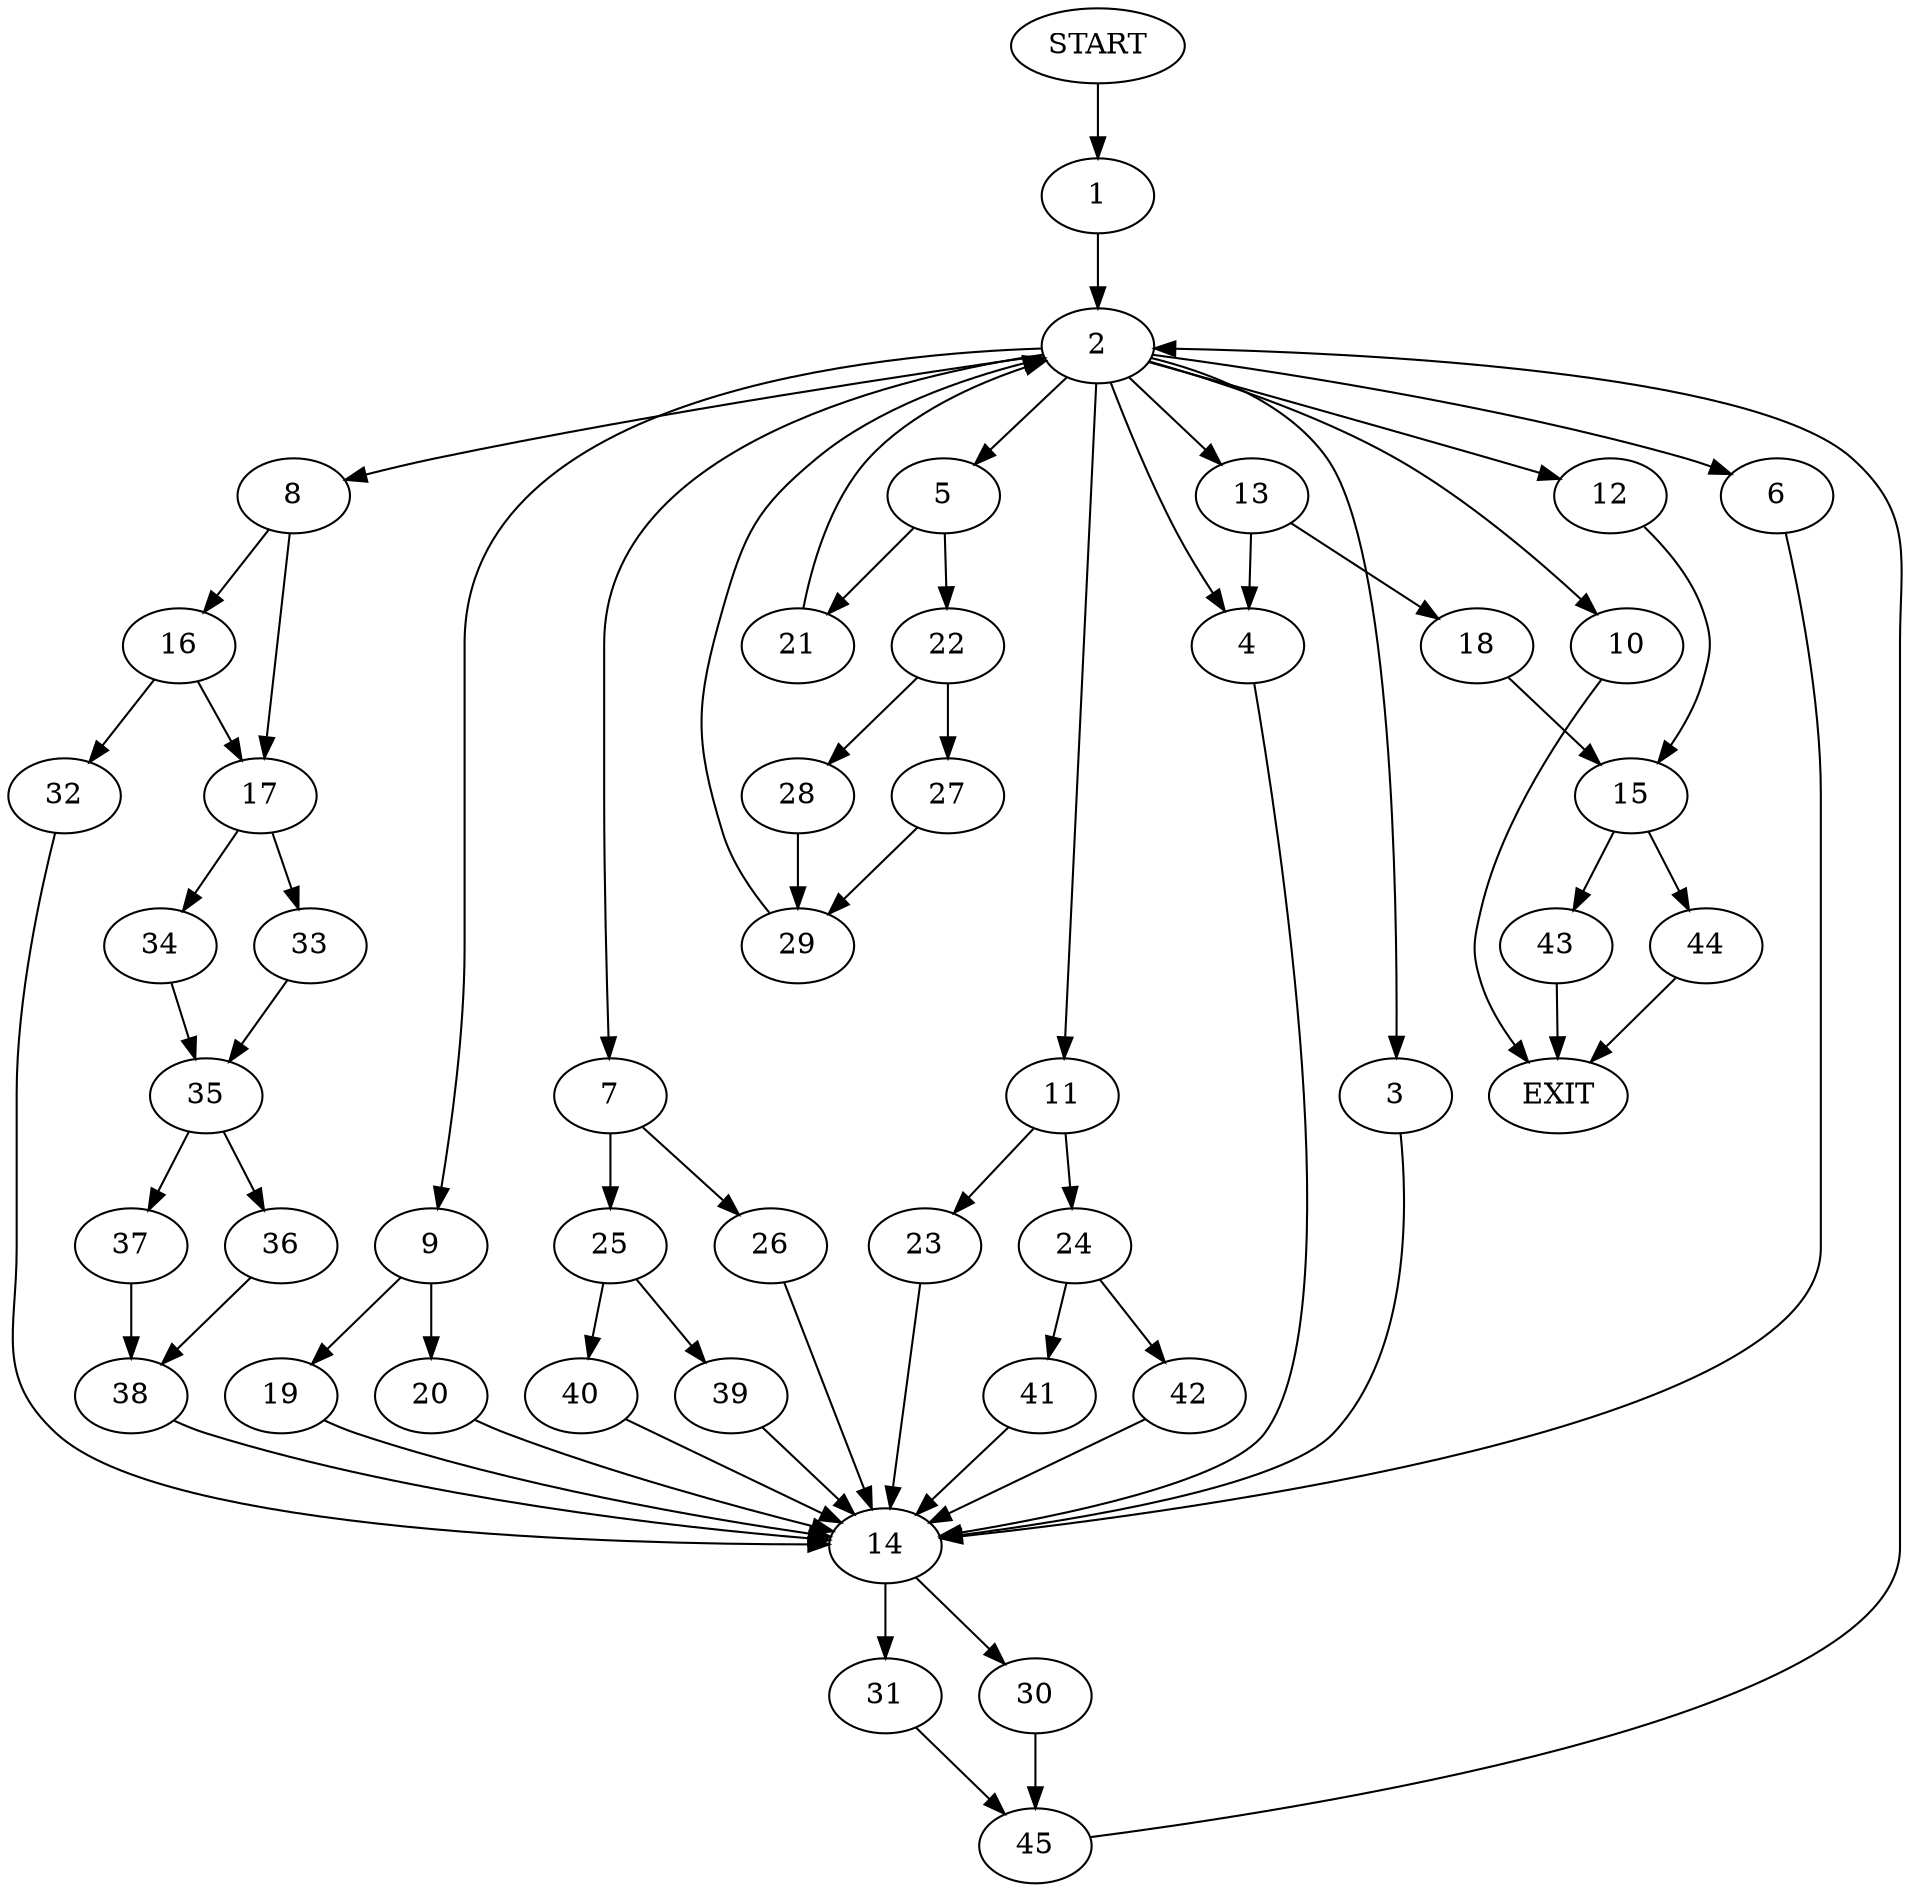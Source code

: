 digraph {
0 [label="START"]
46 [label="EXIT"]
0 -> 1
1 -> 2
2 -> 3
2 -> 4
2 -> 5
2 -> 6
2 -> 7
2 -> 8
2 -> 9
2 -> 10
2 -> 11
2 -> 12
2 -> 13
3 -> 14
12 -> 15
8 -> 16
8 -> 17
4 -> 14
13 -> 4
13 -> 18
9 -> 19
9 -> 20
5 -> 21
5 -> 22
10 -> 46
6 -> 14
11 -> 23
11 -> 24
7 -> 25
7 -> 26
21 -> 2
22 -> 27
22 -> 28
27 -> 29
28 -> 29
29 -> 2
14 -> 30
14 -> 31
16 -> 32
16 -> 17
17 -> 33
17 -> 34
32 -> 14
33 -> 35
34 -> 35
35 -> 36
35 -> 37
37 -> 38
36 -> 38
38 -> 14
26 -> 14
25 -> 39
25 -> 40
40 -> 14
39 -> 14
19 -> 14
20 -> 14
24 -> 41
24 -> 42
23 -> 14
41 -> 14
42 -> 14
15 -> 43
15 -> 44
18 -> 15
31 -> 45
30 -> 45
45 -> 2
44 -> 46
43 -> 46
}
